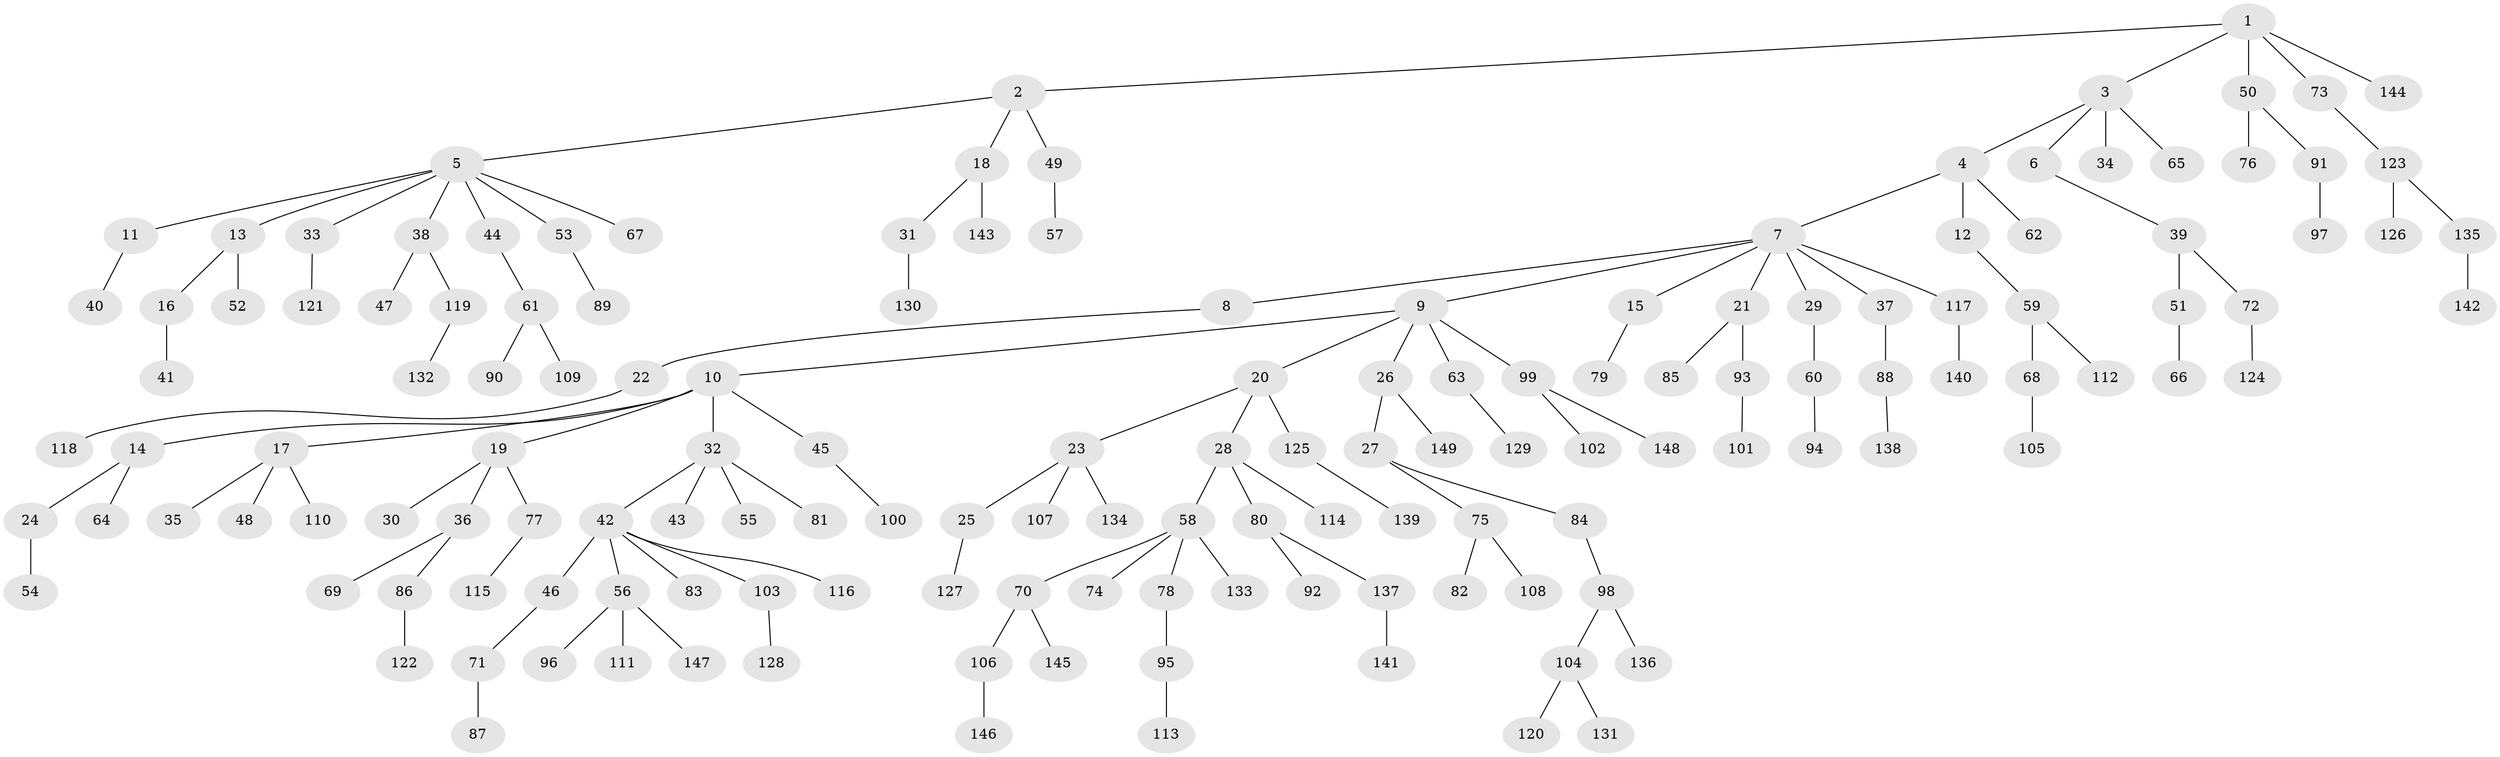 // Generated by graph-tools (version 1.1) at 2025/52/03/09/25 04:52:35]
// undirected, 149 vertices, 148 edges
graph export_dot {
graph [start="1"]
  node [color=gray90,style=filled];
  1;
  2;
  3;
  4;
  5;
  6;
  7;
  8;
  9;
  10;
  11;
  12;
  13;
  14;
  15;
  16;
  17;
  18;
  19;
  20;
  21;
  22;
  23;
  24;
  25;
  26;
  27;
  28;
  29;
  30;
  31;
  32;
  33;
  34;
  35;
  36;
  37;
  38;
  39;
  40;
  41;
  42;
  43;
  44;
  45;
  46;
  47;
  48;
  49;
  50;
  51;
  52;
  53;
  54;
  55;
  56;
  57;
  58;
  59;
  60;
  61;
  62;
  63;
  64;
  65;
  66;
  67;
  68;
  69;
  70;
  71;
  72;
  73;
  74;
  75;
  76;
  77;
  78;
  79;
  80;
  81;
  82;
  83;
  84;
  85;
  86;
  87;
  88;
  89;
  90;
  91;
  92;
  93;
  94;
  95;
  96;
  97;
  98;
  99;
  100;
  101;
  102;
  103;
  104;
  105;
  106;
  107;
  108;
  109;
  110;
  111;
  112;
  113;
  114;
  115;
  116;
  117;
  118;
  119;
  120;
  121;
  122;
  123;
  124;
  125;
  126;
  127;
  128;
  129;
  130;
  131;
  132;
  133;
  134;
  135;
  136;
  137;
  138;
  139;
  140;
  141;
  142;
  143;
  144;
  145;
  146;
  147;
  148;
  149;
  1 -- 2;
  1 -- 3;
  1 -- 50;
  1 -- 73;
  1 -- 144;
  2 -- 5;
  2 -- 18;
  2 -- 49;
  3 -- 4;
  3 -- 6;
  3 -- 34;
  3 -- 65;
  4 -- 7;
  4 -- 12;
  4 -- 62;
  5 -- 11;
  5 -- 13;
  5 -- 33;
  5 -- 38;
  5 -- 44;
  5 -- 53;
  5 -- 67;
  6 -- 39;
  7 -- 8;
  7 -- 9;
  7 -- 15;
  7 -- 21;
  7 -- 29;
  7 -- 37;
  7 -- 117;
  8 -- 22;
  9 -- 10;
  9 -- 20;
  9 -- 26;
  9 -- 63;
  9 -- 99;
  10 -- 14;
  10 -- 17;
  10 -- 19;
  10 -- 32;
  10 -- 45;
  11 -- 40;
  12 -- 59;
  13 -- 16;
  13 -- 52;
  14 -- 24;
  14 -- 64;
  15 -- 79;
  16 -- 41;
  17 -- 35;
  17 -- 48;
  17 -- 110;
  18 -- 31;
  18 -- 143;
  19 -- 30;
  19 -- 36;
  19 -- 77;
  20 -- 23;
  20 -- 28;
  20 -- 125;
  21 -- 85;
  21 -- 93;
  22 -- 118;
  23 -- 25;
  23 -- 107;
  23 -- 134;
  24 -- 54;
  25 -- 127;
  26 -- 27;
  26 -- 149;
  27 -- 75;
  27 -- 84;
  28 -- 58;
  28 -- 80;
  28 -- 114;
  29 -- 60;
  31 -- 130;
  32 -- 42;
  32 -- 43;
  32 -- 55;
  32 -- 81;
  33 -- 121;
  36 -- 69;
  36 -- 86;
  37 -- 88;
  38 -- 47;
  38 -- 119;
  39 -- 51;
  39 -- 72;
  42 -- 46;
  42 -- 56;
  42 -- 83;
  42 -- 103;
  42 -- 116;
  44 -- 61;
  45 -- 100;
  46 -- 71;
  49 -- 57;
  50 -- 76;
  50 -- 91;
  51 -- 66;
  53 -- 89;
  56 -- 96;
  56 -- 111;
  56 -- 147;
  58 -- 70;
  58 -- 74;
  58 -- 78;
  58 -- 133;
  59 -- 68;
  59 -- 112;
  60 -- 94;
  61 -- 90;
  61 -- 109;
  63 -- 129;
  68 -- 105;
  70 -- 106;
  70 -- 145;
  71 -- 87;
  72 -- 124;
  73 -- 123;
  75 -- 82;
  75 -- 108;
  77 -- 115;
  78 -- 95;
  80 -- 92;
  80 -- 137;
  84 -- 98;
  86 -- 122;
  88 -- 138;
  91 -- 97;
  93 -- 101;
  95 -- 113;
  98 -- 104;
  98 -- 136;
  99 -- 102;
  99 -- 148;
  103 -- 128;
  104 -- 120;
  104 -- 131;
  106 -- 146;
  117 -- 140;
  119 -- 132;
  123 -- 126;
  123 -- 135;
  125 -- 139;
  135 -- 142;
  137 -- 141;
}
